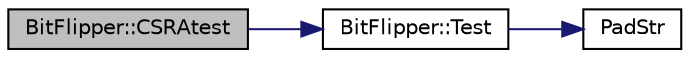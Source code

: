 digraph "BitFlipper::CSRAtest"
{
  edge [fontname="Helvetica",fontsize="10",labelfontname="Helvetica",labelfontsize="10"];
  node [fontname="Helvetica",fontsize="10",shape=record];
  rankdir="LR";
  Node1 [label="BitFlipper::CSRAtest",height=0.2,width=0.4,color="black", fillcolor="grey75", style="filled", fontcolor="black"];
  Node1 -> Node2 [color="midnightblue",fontsize="10",style="solid",fontname="Helvetica"];
  Node2 [label="BitFlipper::Test",height=0.2,width=0.4,color="black", fillcolor="white", style="filled",URL="$d0/d6f/class_bit_flipper.html#a7833eed66c8fb1f193f014d4f97429fd"];
  Node2 -> Node3 [color="midnightblue",fontsize="10",style="solid",fontname="Helvetica"];
  Node3 [label="PadStr",height=0.2,width=0.4,color="black", fillcolor="white", style="filled",URL="$d7/d39/_pixie_support_8cpp.html#ae9c8f8f7638689cd2360aac39509bcf7"];
}

